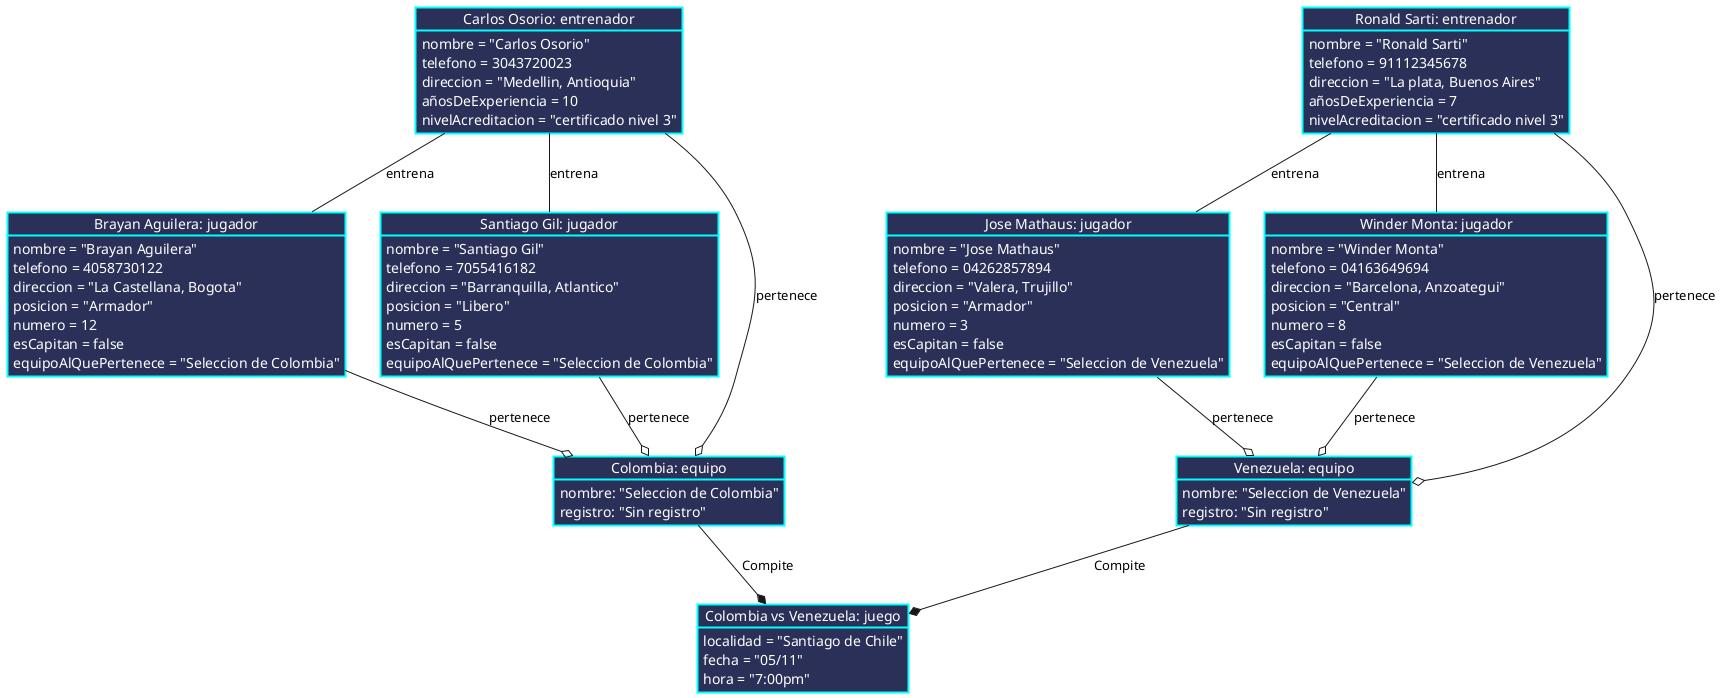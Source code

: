 @startuml objetosJuegoVoleyball

skinparam ObjectFontColor white
skinparam ObjectBorderColor cyan
skinparam ObjectBackgroundColor 2A3058
skinparam ObjectBorderThickness 2 

object "Jose Mathaus: jugador" as JoseMathaus{
  nombre = "Jose Mathaus"
  telefono = 04262857894
  direccion = "Valera, Trujillo"
  posicion = "Armador"
  numero = 3
  esCapitan = false
  equipoAlQuePertenece = "Seleccion de Venezuela"
}
object "Winder Monta: jugador" as WinderMonta{
  nombre = "Winder Monta"
  telefono = 04163649694
  direccion = "Barcelona, Anzoategui"
  posicion = "Central"
  numero = 8
  esCapitan = false
  equipoAlQuePertenece = "Seleccion de Venezuela"
}
object "Ronald Sarti: entrenador" as RonaldSarti{
  nombre = "Ronald Sarti"
  telefono = 91112345678
  direccion = "La plata, Buenos Aires"
  añosDeExperiencia = 7
  nivelAcreditacion = "certificado nivel 3"
}
object "Brayan Aguilera: jugador" as BrayanAguilera {
  nombre = "Brayan Aguilera"
  telefono = 4058730122
  direccion = "La Castellana, Bogota"
  posicion = "Armador"
  numero = 12
  esCapitan = false
  equipoAlQuePertenece = "Seleccion de Colombia"
}
object "Santiago Gil: jugador" as SantiagoGil {
  nombre = "Santiago Gil"
  telefono = 7055416182
  direccion = "Barranquilla, Atlantico"
  posicion = "Libero"
  numero = 5
  esCapitan = false
  equipoAlQuePertenece = "Seleccion de Colombia"
}
object "Carlos Osorio: entrenador" as CarlosOsorio{
  nombre = "Carlos Osorio"
  telefono = 3043720023
  direccion = "Medellin, Antioquia"
  añosDeExperiencia = 10
  nivelAcreditacion = "certificado nivel 3"
}
object "Venezuela: equipo" as SeleccionVenezuela{
  nombre: "Seleccion de Venezuela"
  registro: "Sin registro"
}
object "Colombia: equipo" as SeleccionColombia{
  nombre: "Seleccion de Colombia"
  registro: "Sin registro"
}
object "Colombia vs Venezuela: juego" as Competicion{
  localidad = "Santiago de Chile"
  fecha = "05/11"
  hora = "7:00pm"
}

JoseMathaus --o SeleccionVenezuela: pertenece
WinderMonta --o SeleccionVenezuela: pertenece

RonaldSarti --o SeleccionVenezuela: pertenece

RonaldSarti -- JoseMathaus: entrena
RonaldSarti -- WinderMonta: entrena

CarlosOsorio -- BrayanAguilera: entrena
CarlosOsorio -- SantiagoGil: entrena

BrayanAguilera --o SeleccionColombia: pertenece
SantiagoGil --o SeleccionColombia: pertenece

CarlosOsorio --o SeleccionColombia: pertenece

SeleccionVenezuela --*  Competicion: Compite
SeleccionColombia --*  Competicion: Compite


@enduml